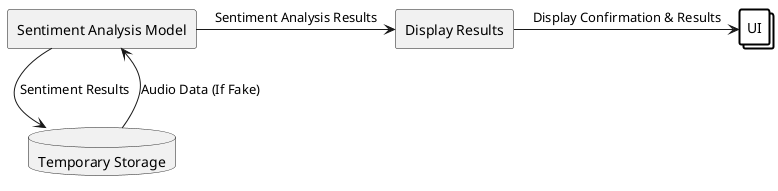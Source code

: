 @startuml
skinparam defaultTextAlignment center

' Define styles for collections
skinparam collections {
    BorderColor black
    BorderThickness 2
    BackgroundColor white
    ArrowColor Black
}

' External Entity
collections UI as "UI"

' Processes
rectangle "Sentiment Analysis Model" as SentimentAnalysisModel
rectangle "Display Results" as DisplayResults

' Data Store
database "Temporary Storage" as TempStorage

' Data Flows
TempStorage -down-> SentimentAnalysisModel : "Audio Data (If Fake)"
SentimentAnalysisModel -down-> TempStorage : "Sentiment Results"
SentimentAnalysisModel -right-> DisplayResults : "Sentiment Analysis Results"
DisplayResults -right-> UI : "Display Confirmation & Results"

@enduml
